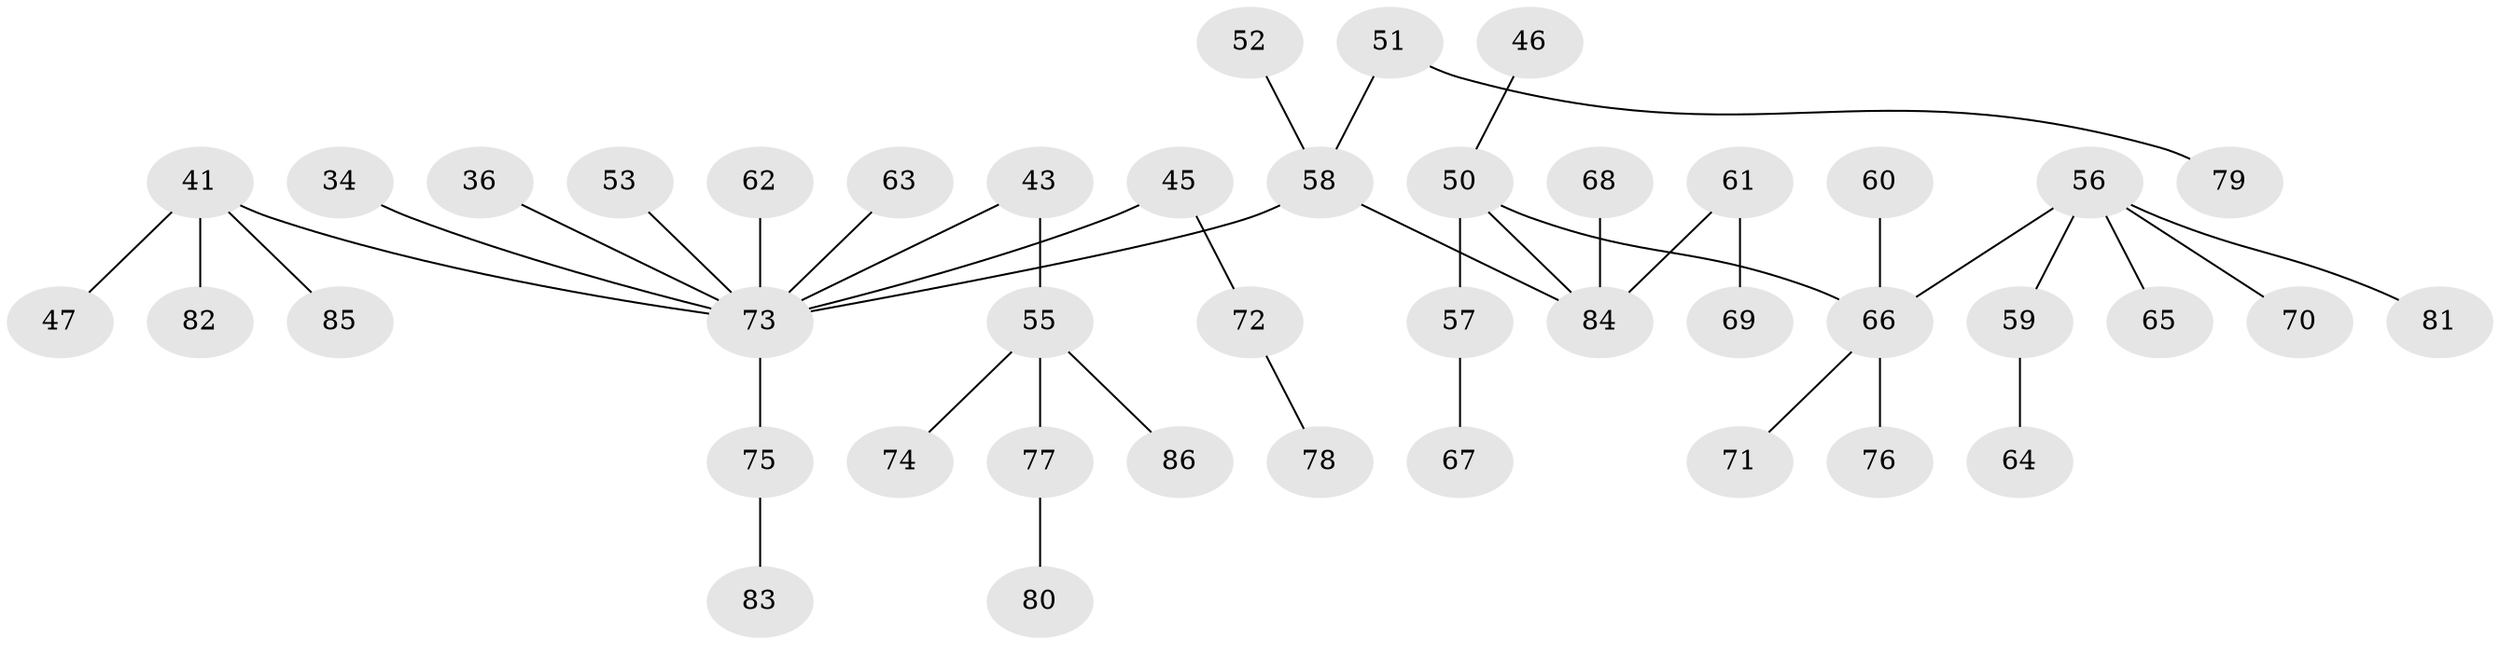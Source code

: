 // original degree distribution, {3: 0.046511627906976744, 5: 0.03488372093023256, 4: 0.09302325581395349, 2: 0.3488372093023256, 6: 0.023255813953488372, 1: 0.45348837209302323}
// Generated by graph-tools (version 1.1) at 2025/55/03/04/25 21:55:46]
// undirected, 43 vertices, 42 edges
graph export_dot {
graph [start="1"]
  node [color=gray90,style=filled];
  34;
  36;
  41;
  43;
  45;
  46;
  47;
  50 [super="+40"];
  51;
  52;
  53;
  55;
  56 [super="+25+30+35"];
  57 [super="+19"];
  58 [super="+42+6+15+12+28+16+29+44+48"];
  59;
  60;
  61;
  62;
  63;
  64;
  65;
  66 [super="+39"];
  67;
  68;
  69;
  70;
  71;
  72;
  73 [super="+49+33"];
  74;
  75;
  76;
  77;
  78;
  79;
  80;
  81;
  82;
  83;
  84 [super="+54"];
  85;
  86;
  34 -- 73;
  36 -- 73;
  41 -- 47;
  41 -- 82;
  41 -- 85;
  41 -- 73;
  43 -- 55;
  43 -- 73;
  45 -- 72;
  45 -- 73;
  46 -- 50;
  50 -- 66;
  50 -- 57;
  50 -- 84;
  51 -- 79;
  51 -- 58;
  52 -- 58;
  53 -- 73;
  55 -- 74;
  55 -- 77;
  55 -- 86;
  56 -- 65;
  56 -- 70;
  56 -- 59;
  56 -- 81;
  56 -- 66;
  57 -- 67;
  58 -- 73;
  58 -- 84;
  59 -- 64;
  60 -- 66;
  61 -- 69;
  61 -- 84;
  62 -- 73;
  63 -- 73;
  66 -- 71;
  66 -- 76;
  68 -- 84;
  72 -- 78;
  73 -- 75;
  75 -- 83;
  77 -- 80;
}
